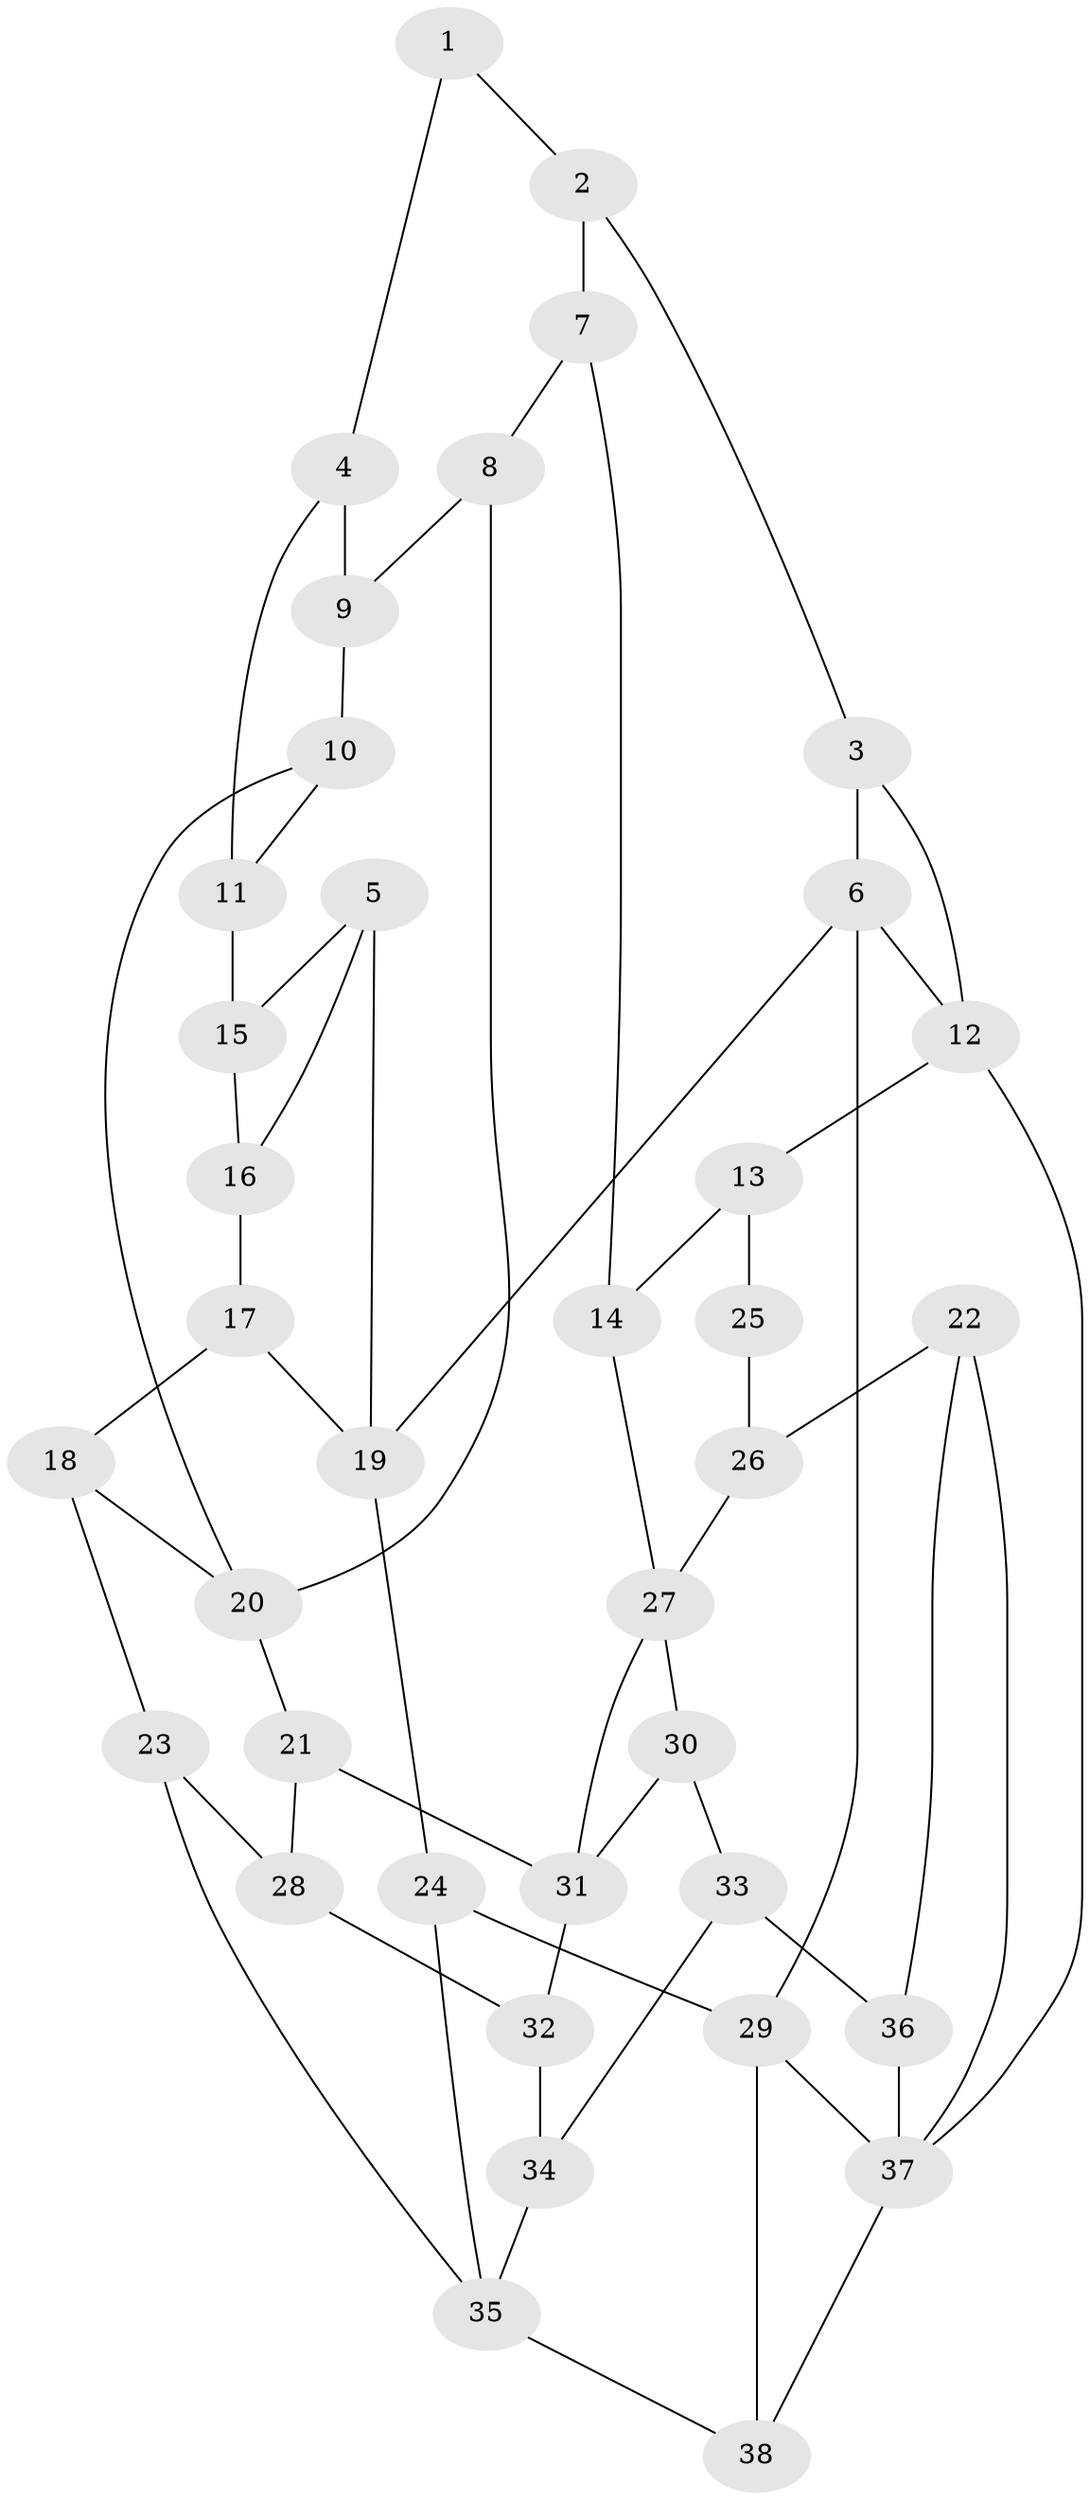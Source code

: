 // original degree distribution, {3: 0.037037037037037035, 5: 0.48148148148148145, 4: 0.25925925925925924, 6: 0.2222222222222222}
// Generated by graph-tools (version 1.1) at 2025/38/03/04/25 23:38:37]
// undirected, 38 vertices, 61 edges
graph export_dot {
  node [color=gray90,style=filled];
  1;
  2;
  3;
  4;
  5;
  6;
  7;
  8;
  9;
  10;
  11;
  12;
  13;
  14;
  15;
  16;
  17;
  18;
  19;
  20;
  21;
  22;
  23;
  24;
  25;
  26;
  27;
  28;
  29;
  30;
  31;
  32;
  33;
  34;
  35;
  36;
  37;
  38;
  1 -- 2 [weight=1.0];
  1 -- 4 [weight=1.0];
  2 -- 3 [weight=1.0];
  2 -- 7 [weight=1.0];
  3 -- 6 [weight=1.0];
  3 -- 12 [weight=1.0];
  4 -- 9 [weight=1.0];
  4 -- 11 [weight=1.0];
  5 -- 15 [weight=1.0];
  5 -- 16 [weight=1.0];
  5 -- 19 [weight=1.0];
  6 -- 12 [weight=1.0];
  6 -- 19 [weight=1.0];
  6 -- 29 [weight=1.0];
  7 -- 8 [weight=1.0];
  7 -- 14 [weight=1.0];
  8 -- 9 [weight=1.0];
  8 -- 20 [weight=1.0];
  9 -- 10 [weight=1.0];
  10 -- 11 [weight=1.0];
  10 -- 20 [weight=1.0];
  11 -- 15 [weight=2.0];
  12 -- 13 [weight=1.0];
  12 -- 37 [weight=1.0];
  13 -- 14 [weight=1.0];
  13 -- 25 [weight=2.0];
  14 -- 27 [weight=1.0];
  15 -- 16 [weight=1.0];
  16 -- 17 [weight=2.0];
  17 -- 18 [weight=1.0];
  17 -- 19 [weight=1.0];
  18 -- 20 [weight=1.0];
  18 -- 23 [weight=1.0];
  19 -- 24 [weight=1.0];
  20 -- 21 [weight=1.0];
  21 -- 28 [weight=1.0];
  21 -- 31 [weight=1.0];
  22 -- 26 [weight=1.0];
  22 -- 36 [weight=1.0];
  22 -- 37 [weight=1.0];
  23 -- 28 [weight=1.0];
  23 -- 35 [weight=1.0];
  24 -- 29 [weight=1.0];
  24 -- 35 [weight=1.0];
  25 -- 26 [weight=2.0];
  26 -- 27 [weight=1.0];
  27 -- 30 [weight=1.0];
  27 -- 31 [weight=1.0];
  28 -- 32 [weight=1.0];
  29 -- 37 [weight=1.0];
  29 -- 38 [weight=1.0];
  30 -- 31 [weight=1.0];
  30 -- 33 [weight=1.0];
  31 -- 32 [weight=1.0];
  32 -- 34 [weight=1.0];
  33 -- 34 [weight=1.0];
  33 -- 36 [weight=2.0];
  34 -- 35 [weight=1.0];
  35 -- 38 [weight=1.0];
  36 -- 37 [weight=1.0];
  37 -- 38 [weight=1.0];
}
